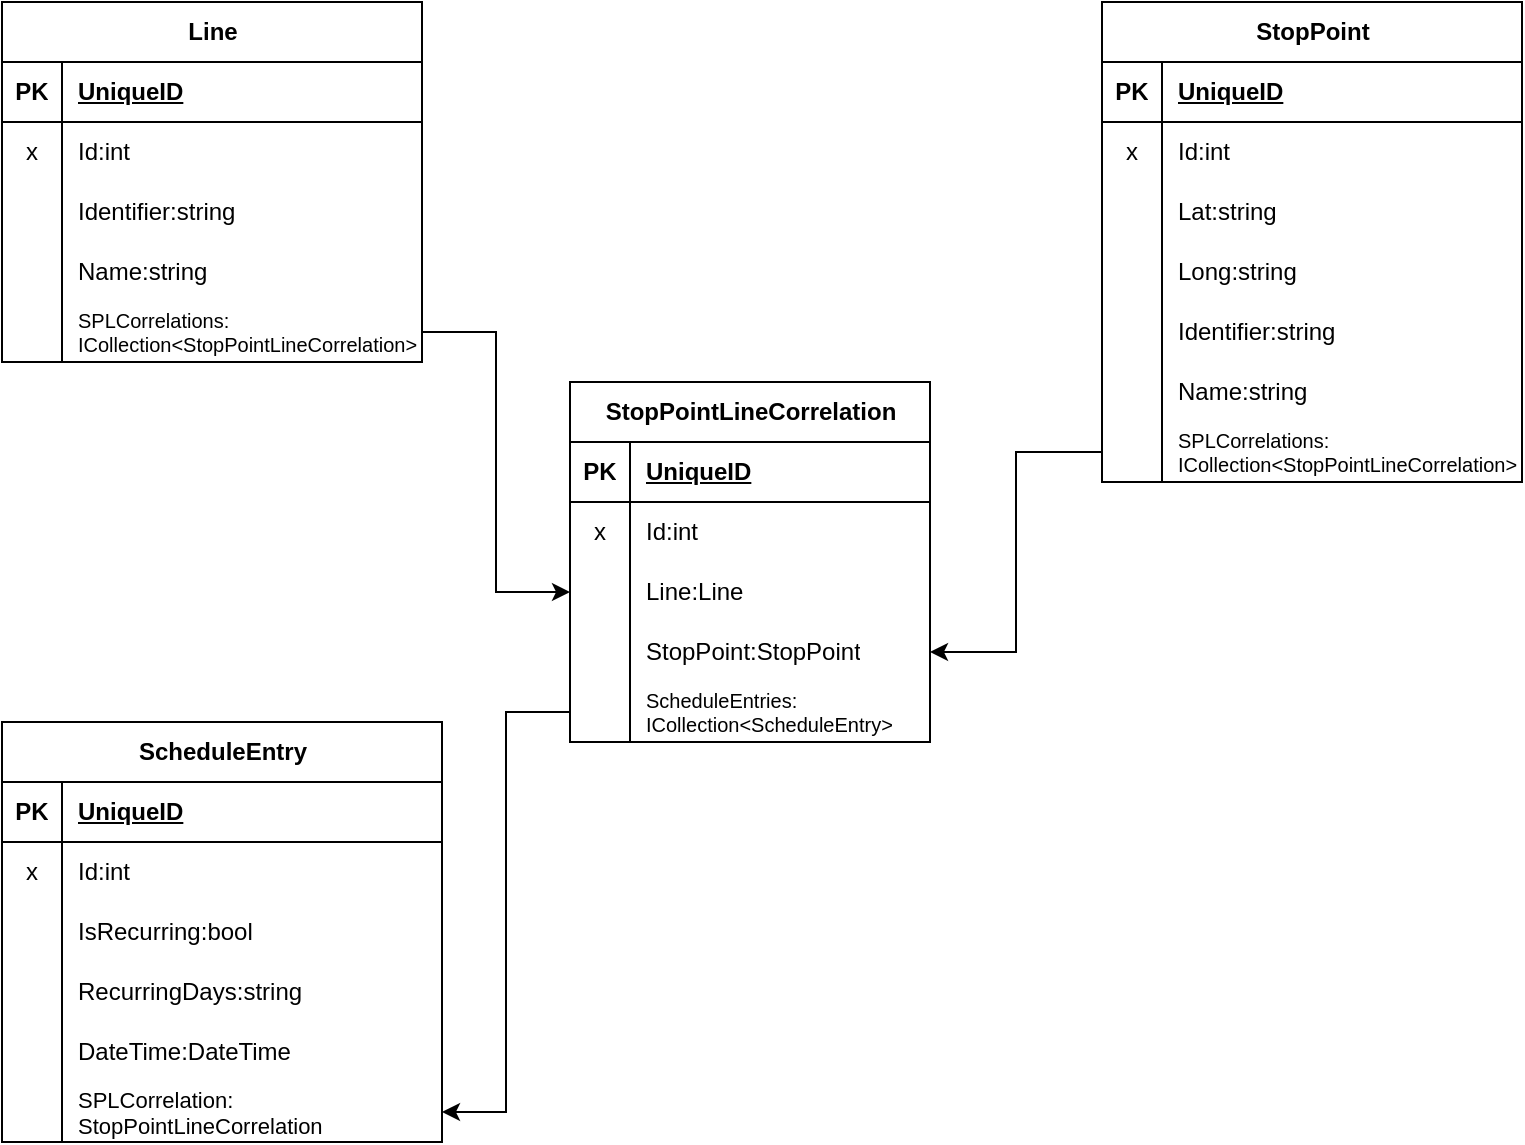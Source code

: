 <mxfile version="22.1.11" type="device">
  <diagram name="EntityFramework" id="KcS4vtkXKLknmHplbqTT">
    <mxGraphModel dx="984" dy="718" grid="1" gridSize="10" guides="1" tooltips="1" connect="1" arrows="1" fold="1" page="1" pageScale="1" pageWidth="827" pageHeight="1169" math="0" shadow="0">
      <root>
        <mxCell id="0" />
        <mxCell id="1" parent="0" />
        <mxCell id="37W5gLfBTWxEyCMmbT6q-1" value="Line" style="shape=table;startSize=30;container=1;collapsible=1;childLayout=tableLayout;fixedRows=1;rowLines=0;fontStyle=1;align=center;resizeLast=1;html=1;" vertex="1" parent="1">
          <mxGeometry x="40" y="120" width="210" height="180" as="geometry" />
        </mxCell>
        <mxCell id="37W5gLfBTWxEyCMmbT6q-2" value="" style="shape=tableRow;horizontal=0;startSize=0;swimlaneHead=0;swimlaneBody=0;fillColor=none;collapsible=0;dropTarget=0;points=[[0,0.5],[1,0.5]];portConstraint=eastwest;top=0;left=0;right=0;bottom=1;" vertex="1" parent="37W5gLfBTWxEyCMmbT6q-1">
          <mxGeometry y="30" width="210" height="30" as="geometry" />
        </mxCell>
        <mxCell id="37W5gLfBTWxEyCMmbT6q-3" value="PK" style="shape=partialRectangle;connectable=0;fillColor=none;top=0;left=0;bottom=0;right=0;fontStyle=1;overflow=hidden;whiteSpace=wrap;html=1;" vertex="1" parent="37W5gLfBTWxEyCMmbT6q-2">
          <mxGeometry width="30" height="30" as="geometry">
            <mxRectangle width="30" height="30" as="alternateBounds" />
          </mxGeometry>
        </mxCell>
        <mxCell id="37W5gLfBTWxEyCMmbT6q-4" value="UniqueID" style="shape=partialRectangle;connectable=0;fillColor=none;top=0;left=0;bottom=0;right=0;align=left;spacingLeft=6;fontStyle=5;overflow=hidden;whiteSpace=wrap;html=1;" vertex="1" parent="37W5gLfBTWxEyCMmbT6q-2">
          <mxGeometry x="30" width="180" height="30" as="geometry">
            <mxRectangle width="180" height="30" as="alternateBounds" />
          </mxGeometry>
        </mxCell>
        <mxCell id="37W5gLfBTWxEyCMmbT6q-5" value="" style="shape=tableRow;horizontal=0;startSize=0;swimlaneHead=0;swimlaneBody=0;fillColor=none;collapsible=0;dropTarget=0;points=[[0,0.5],[1,0.5]];portConstraint=eastwest;top=0;left=0;right=0;bottom=0;" vertex="1" parent="37W5gLfBTWxEyCMmbT6q-1">
          <mxGeometry y="60" width="210" height="30" as="geometry" />
        </mxCell>
        <mxCell id="37W5gLfBTWxEyCMmbT6q-6" value="x" style="shape=partialRectangle;connectable=0;fillColor=none;top=0;left=0;bottom=0;right=0;editable=1;overflow=hidden;whiteSpace=wrap;html=1;" vertex="1" parent="37W5gLfBTWxEyCMmbT6q-5">
          <mxGeometry width="30" height="30" as="geometry">
            <mxRectangle width="30" height="30" as="alternateBounds" />
          </mxGeometry>
        </mxCell>
        <mxCell id="37W5gLfBTWxEyCMmbT6q-7" value="Id:int" style="shape=partialRectangle;connectable=0;fillColor=none;top=0;left=0;bottom=0;right=0;align=left;spacingLeft=6;overflow=hidden;whiteSpace=wrap;html=1;" vertex="1" parent="37W5gLfBTWxEyCMmbT6q-5">
          <mxGeometry x="30" width="180" height="30" as="geometry">
            <mxRectangle width="180" height="30" as="alternateBounds" />
          </mxGeometry>
        </mxCell>
        <mxCell id="37W5gLfBTWxEyCMmbT6q-8" value="" style="shape=tableRow;horizontal=0;startSize=0;swimlaneHead=0;swimlaneBody=0;fillColor=none;collapsible=0;dropTarget=0;points=[[0,0.5],[1,0.5]];portConstraint=eastwest;top=0;left=0;right=0;bottom=0;" vertex="1" parent="37W5gLfBTWxEyCMmbT6q-1">
          <mxGeometry y="90" width="210" height="30" as="geometry" />
        </mxCell>
        <mxCell id="37W5gLfBTWxEyCMmbT6q-9" value="" style="shape=partialRectangle;connectable=0;fillColor=none;top=0;left=0;bottom=0;right=0;editable=1;overflow=hidden;whiteSpace=wrap;html=1;" vertex="1" parent="37W5gLfBTWxEyCMmbT6q-8">
          <mxGeometry width="30" height="30" as="geometry">
            <mxRectangle width="30" height="30" as="alternateBounds" />
          </mxGeometry>
        </mxCell>
        <mxCell id="37W5gLfBTWxEyCMmbT6q-10" value="Identifier:string" style="shape=partialRectangle;connectable=0;fillColor=none;top=0;left=0;bottom=0;right=0;align=left;spacingLeft=6;overflow=hidden;whiteSpace=wrap;html=1;" vertex="1" parent="37W5gLfBTWxEyCMmbT6q-8">
          <mxGeometry x="30" width="180" height="30" as="geometry">
            <mxRectangle width="180" height="30" as="alternateBounds" />
          </mxGeometry>
        </mxCell>
        <mxCell id="37W5gLfBTWxEyCMmbT6q-11" value="" style="shape=tableRow;horizontal=0;startSize=0;swimlaneHead=0;swimlaneBody=0;fillColor=none;collapsible=0;dropTarget=0;points=[[0,0.5],[1,0.5]];portConstraint=eastwest;top=0;left=0;right=0;bottom=0;" vertex="1" parent="37W5gLfBTWxEyCMmbT6q-1">
          <mxGeometry y="120" width="210" height="30" as="geometry" />
        </mxCell>
        <mxCell id="37W5gLfBTWxEyCMmbT6q-12" value="" style="shape=partialRectangle;connectable=0;fillColor=none;top=0;left=0;bottom=0;right=0;editable=1;overflow=hidden;whiteSpace=wrap;html=1;" vertex="1" parent="37W5gLfBTWxEyCMmbT6q-11">
          <mxGeometry width="30" height="30" as="geometry">
            <mxRectangle width="30" height="30" as="alternateBounds" />
          </mxGeometry>
        </mxCell>
        <mxCell id="37W5gLfBTWxEyCMmbT6q-13" value="Name:string" style="shape=partialRectangle;connectable=0;fillColor=none;top=0;left=0;bottom=0;right=0;align=left;spacingLeft=6;overflow=hidden;whiteSpace=wrap;html=1;" vertex="1" parent="37W5gLfBTWxEyCMmbT6q-11">
          <mxGeometry x="30" width="180" height="30" as="geometry">
            <mxRectangle width="180" height="30" as="alternateBounds" />
          </mxGeometry>
        </mxCell>
        <mxCell id="37W5gLfBTWxEyCMmbT6q-107" style="shape=tableRow;horizontal=0;startSize=0;swimlaneHead=0;swimlaneBody=0;fillColor=none;collapsible=0;dropTarget=0;points=[[0,0.5],[1,0.5]];portConstraint=eastwest;top=0;left=0;right=0;bottom=0;" vertex="1" parent="37W5gLfBTWxEyCMmbT6q-1">
          <mxGeometry y="150" width="210" height="30" as="geometry" />
        </mxCell>
        <mxCell id="37W5gLfBTWxEyCMmbT6q-108" style="shape=partialRectangle;connectable=0;fillColor=none;top=0;left=0;bottom=0;right=0;editable=1;overflow=hidden;whiteSpace=wrap;html=1;" vertex="1" parent="37W5gLfBTWxEyCMmbT6q-107">
          <mxGeometry width="30" height="30" as="geometry">
            <mxRectangle width="30" height="30" as="alternateBounds" />
          </mxGeometry>
        </mxCell>
        <mxCell id="37W5gLfBTWxEyCMmbT6q-109" value="SPLCorrelations:&lt;br style=&quot;font-size: 10px;&quot;&gt;ICollection&amp;lt;StopPointLineCorrelation&amp;gt;" style="shape=partialRectangle;connectable=0;fillColor=none;top=0;left=0;bottom=0;right=0;align=left;spacingLeft=6;overflow=hidden;whiteSpace=wrap;html=1;fontSize=10;" vertex="1" parent="37W5gLfBTWxEyCMmbT6q-107">
          <mxGeometry x="30" width="180" height="30" as="geometry">
            <mxRectangle width="180" height="30" as="alternateBounds" />
          </mxGeometry>
        </mxCell>
        <mxCell id="37W5gLfBTWxEyCMmbT6q-14" value="StopPoint" style="shape=table;startSize=30;container=1;collapsible=1;childLayout=tableLayout;fixedRows=1;rowLines=0;fontStyle=1;align=center;resizeLast=1;html=1;" vertex="1" parent="1">
          <mxGeometry x="590" y="120" width="210" height="240" as="geometry" />
        </mxCell>
        <mxCell id="37W5gLfBTWxEyCMmbT6q-15" value="" style="shape=tableRow;horizontal=0;startSize=0;swimlaneHead=0;swimlaneBody=0;fillColor=none;collapsible=0;dropTarget=0;points=[[0,0.5],[1,0.5]];portConstraint=eastwest;top=0;left=0;right=0;bottom=1;" vertex="1" parent="37W5gLfBTWxEyCMmbT6q-14">
          <mxGeometry y="30" width="210" height="30" as="geometry" />
        </mxCell>
        <mxCell id="37W5gLfBTWxEyCMmbT6q-16" value="PK" style="shape=partialRectangle;connectable=0;fillColor=none;top=0;left=0;bottom=0;right=0;fontStyle=1;overflow=hidden;whiteSpace=wrap;html=1;" vertex="1" parent="37W5gLfBTWxEyCMmbT6q-15">
          <mxGeometry width="30" height="30" as="geometry">
            <mxRectangle width="30" height="30" as="alternateBounds" />
          </mxGeometry>
        </mxCell>
        <mxCell id="37W5gLfBTWxEyCMmbT6q-17" value="UniqueID" style="shape=partialRectangle;connectable=0;fillColor=none;top=0;left=0;bottom=0;right=0;align=left;spacingLeft=6;fontStyle=5;overflow=hidden;whiteSpace=wrap;html=1;" vertex="1" parent="37W5gLfBTWxEyCMmbT6q-15">
          <mxGeometry x="30" width="180" height="30" as="geometry">
            <mxRectangle width="180" height="30" as="alternateBounds" />
          </mxGeometry>
        </mxCell>
        <mxCell id="37W5gLfBTWxEyCMmbT6q-18" value="" style="shape=tableRow;horizontal=0;startSize=0;swimlaneHead=0;swimlaneBody=0;fillColor=none;collapsible=0;dropTarget=0;points=[[0,0.5],[1,0.5]];portConstraint=eastwest;top=0;left=0;right=0;bottom=0;" vertex="1" parent="37W5gLfBTWxEyCMmbT6q-14">
          <mxGeometry y="60" width="210" height="30" as="geometry" />
        </mxCell>
        <mxCell id="37W5gLfBTWxEyCMmbT6q-19" value="x" style="shape=partialRectangle;connectable=0;fillColor=none;top=0;left=0;bottom=0;right=0;editable=1;overflow=hidden;whiteSpace=wrap;html=1;" vertex="1" parent="37W5gLfBTWxEyCMmbT6q-18">
          <mxGeometry width="30" height="30" as="geometry">
            <mxRectangle width="30" height="30" as="alternateBounds" />
          </mxGeometry>
        </mxCell>
        <mxCell id="37W5gLfBTWxEyCMmbT6q-20" value="Id:int" style="shape=partialRectangle;connectable=0;fillColor=none;top=0;left=0;bottom=0;right=0;align=left;spacingLeft=6;overflow=hidden;whiteSpace=wrap;html=1;" vertex="1" parent="37W5gLfBTWxEyCMmbT6q-18">
          <mxGeometry x="30" width="180" height="30" as="geometry">
            <mxRectangle width="180" height="30" as="alternateBounds" />
          </mxGeometry>
        </mxCell>
        <mxCell id="37W5gLfBTWxEyCMmbT6q-21" value="" style="shape=tableRow;horizontal=0;startSize=0;swimlaneHead=0;swimlaneBody=0;fillColor=none;collapsible=0;dropTarget=0;points=[[0,0.5],[1,0.5]];portConstraint=eastwest;top=0;left=0;right=0;bottom=0;" vertex="1" parent="37W5gLfBTWxEyCMmbT6q-14">
          <mxGeometry y="90" width="210" height="30" as="geometry" />
        </mxCell>
        <mxCell id="37W5gLfBTWxEyCMmbT6q-22" value="" style="shape=partialRectangle;connectable=0;fillColor=none;top=0;left=0;bottom=0;right=0;editable=1;overflow=hidden;whiteSpace=wrap;html=1;" vertex="1" parent="37W5gLfBTWxEyCMmbT6q-21">
          <mxGeometry width="30" height="30" as="geometry">
            <mxRectangle width="30" height="30" as="alternateBounds" />
          </mxGeometry>
        </mxCell>
        <mxCell id="37W5gLfBTWxEyCMmbT6q-23" value="Lat:string" style="shape=partialRectangle;connectable=0;fillColor=none;top=0;left=0;bottom=0;right=0;align=left;spacingLeft=6;overflow=hidden;whiteSpace=wrap;html=1;" vertex="1" parent="37W5gLfBTWxEyCMmbT6q-21">
          <mxGeometry x="30" width="180" height="30" as="geometry">
            <mxRectangle width="180" height="30" as="alternateBounds" />
          </mxGeometry>
        </mxCell>
        <mxCell id="37W5gLfBTWxEyCMmbT6q-24" value="" style="shape=tableRow;horizontal=0;startSize=0;swimlaneHead=0;swimlaneBody=0;fillColor=none;collapsible=0;dropTarget=0;points=[[0,0.5],[1,0.5]];portConstraint=eastwest;top=0;left=0;right=0;bottom=0;" vertex="1" parent="37W5gLfBTWxEyCMmbT6q-14">
          <mxGeometry y="120" width="210" height="30" as="geometry" />
        </mxCell>
        <mxCell id="37W5gLfBTWxEyCMmbT6q-25" value="" style="shape=partialRectangle;connectable=0;fillColor=none;top=0;left=0;bottom=0;right=0;editable=1;overflow=hidden;whiteSpace=wrap;html=1;" vertex="1" parent="37W5gLfBTWxEyCMmbT6q-24">
          <mxGeometry width="30" height="30" as="geometry">
            <mxRectangle width="30" height="30" as="alternateBounds" />
          </mxGeometry>
        </mxCell>
        <mxCell id="37W5gLfBTWxEyCMmbT6q-26" value="Long:string" style="shape=partialRectangle;connectable=0;fillColor=none;top=0;left=0;bottom=0;right=0;align=left;spacingLeft=6;overflow=hidden;whiteSpace=wrap;html=1;" vertex="1" parent="37W5gLfBTWxEyCMmbT6q-24">
          <mxGeometry x="30" width="180" height="30" as="geometry">
            <mxRectangle width="180" height="30" as="alternateBounds" />
          </mxGeometry>
        </mxCell>
        <mxCell id="37W5gLfBTWxEyCMmbT6q-30" style="shape=tableRow;horizontal=0;startSize=0;swimlaneHead=0;swimlaneBody=0;fillColor=none;collapsible=0;dropTarget=0;points=[[0,0.5],[1,0.5]];portConstraint=eastwest;top=0;left=0;right=0;bottom=0;" vertex="1" parent="37W5gLfBTWxEyCMmbT6q-14">
          <mxGeometry y="150" width="210" height="30" as="geometry" />
        </mxCell>
        <mxCell id="37W5gLfBTWxEyCMmbT6q-31" style="shape=partialRectangle;connectable=0;fillColor=none;top=0;left=0;bottom=0;right=0;editable=1;overflow=hidden;whiteSpace=wrap;html=1;" vertex="1" parent="37W5gLfBTWxEyCMmbT6q-30">
          <mxGeometry width="30" height="30" as="geometry">
            <mxRectangle width="30" height="30" as="alternateBounds" />
          </mxGeometry>
        </mxCell>
        <mxCell id="37W5gLfBTWxEyCMmbT6q-32" value="Identifier:string" style="shape=partialRectangle;connectable=0;fillColor=none;top=0;left=0;bottom=0;right=0;align=left;spacingLeft=6;overflow=hidden;whiteSpace=wrap;html=1;" vertex="1" parent="37W5gLfBTWxEyCMmbT6q-30">
          <mxGeometry x="30" width="180" height="30" as="geometry">
            <mxRectangle width="180" height="30" as="alternateBounds" />
          </mxGeometry>
        </mxCell>
        <mxCell id="37W5gLfBTWxEyCMmbT6q-27" style="shape=tableRow;horizontal=0;startSize=0;swimlaneHead=0;swimlaneBody=0;fillColor=none;collapsible=0;dropTarget=0;points=[[0,0.5],[1,0.5]];portConstraint=eastwest;top=0;left=0;right=0;bottom=0;" vertex="1" parent="37W5gLfBTWxEyCMmbT6q-14">
          <mxGeometry y="180" width="210" height="30" as="geometry" />
        </mxCell>
        <mxCell id="37W5gLfBTWxEyCMmbT6q-28" style="shape=partialRectangle;connectable=0;fillColor=none;top=0;left=0;bottom=0;right=0;editable=1;overflow=hidden;whiteSpace=wrap;html=1;" vertex="1" parent="37W5gLfBTWxEyCMmbT6q-27">
          <mxGeometry width="30" height="30" as="geometry">
            <mxRectangle width="30" height="30" as="alternateBounds" />
          </mxGeometry>
        </mxCell>
        <mxCell id="37W5gLfBTWxEyCMmbT6q-29" value="Name:string" style="shape=partialRectangle;connectable=0;fillColor=none;top=0;left=0;bottom=0;right=0;align=left;spacingLeft=6;overflow=hidden;whiteSpace=wrap;html=1;" vertex="1" parent="37W5gLfBTWxEyCMmbT6q-27">
          <mxGeometry x="30" width="180" height="30" as="geometry">
            <mxRectangle width="180" height="30" as="alternateBounds" />
          </mxGeometry>
        </mxCell>
        <mxCell id="37W5gLfBTWxEyCMmbT6q-111" style="shape=tableRow;horizontal=0;startSize=0;swimlaneHead=0;swimlaneBody=0;fillColor=none;collapsible=0;dropTarget=0;points=[[0,0.5],[1,0.5]];portConstraint=eastwest;top=0;left=0;right=0;bottom=0;" vertex="1" parent="37W5gLfBTWxEyCMmbT6q-14">
          <mxGeometry y="210" width="210" height="30" as="geometry" />
        </mxCell>
        <mxCell id="37W5gLfBTWxEyCMmbT6q-112" style="shape=partialRectangle;connectable=0;fillColor=none;top=0;left=0;bottom=0;right=0;editable=1;overflow=hidden;whiteSpace=wrap;html=1;" vertex="1" parent="37W5gLfBTWxEyCMmbT6q-111">
          <mxGeometry width="30" height="30" as="geometry">
            <mxRectangle width="30" height="30" as="alternateBounds" />
          </mxGeometry>
        </mxCell>
        <mxCell id="37W5gLfBTWxEyCMmbT6q-113" value="SPLCorrelations:&lt;br style=&quot;font-size: 10px;&quot;&gt;ICollection&amp;lt;StopPointLineCorrelation&amp;gt;" style="shape=partialRectangle;connectable=0;fillColor=none;top=0;left=0;bottom=0;right=0;align=left;spacingLeft=6;overflow=hidden;whiteSpace=wrap;html=1;fontSize=10;" vertex="1" parent="37W5gLfBTWxEyCMmbT6q-111">
          <mxGeometry x="30" width="180" height="30" as="geometry">
            <mxRectangle width="180" height="30" as="alternateBounds" />
          </mxGeometry>
        </mxCell>
        <mxCell id="37W5gLfBTWxEyCMmbT6q-72" value="ScheduleEntry" style="shape=table;startSize=30;container=1;collapsible=1;childLayout=tableLayout;fixedRows=1;rowLines=0;fontStyle=1;align=center;resizeLast=1;html=1;" vertex="1" parent="1">
          <mxGeometry x="40" y="480" width="220" height="210" as="geometry" />
        </mxCell>
        <mxCell id="37W5gLfBTWxEyCMmbT6q-73" value="" style="shape=tableRow;horizontal=0;startSize=0;swimlaneHead=0;swimlaneBody=0;fillColor=none;collapsible=0;dropTarget=0;points=[[0,0.5],[1,0.5]];portConstraint=eastwest;top=0;left=0;right=0;bottom=1;" vertex="1" parent="37W5gLfBTWxEyCMmbT6q-72">
          <mxGeometry y="30" width="220" height="30" as="geometry" />
        </mxCell>
        <mxCell id="37W5gLfBTWxEyCMmbT6q-74" value="PK" style="shape=partialRectangle;connectable=0;fillColor=none;top=0;left=0;bottom=0;right=0;fontStyle=1;overflow=hidden;whiteSpace=wrap;html=1;" vertex="1" parent="37W5gLfBTWxEyCMmbT6q-73">
          <mxGeometry width="30" height="30" as="geometry">
            <mxRectangle width="30" height="30" as="alternateBounds" />
          </mxGeometry>
        </mxCell>
        <mxCell id="37W5gLfBTWxEyCMmbT6q-75" value="UniqueID" style="shape=partialRectangle;connectable=0;fillColor=none;top=0;left=0;bottom=0;right=0;align=left;spacingLeft=6;fontStyle=5;overflow=hidden;whiteSpace=wrap;html=1;" vertex="1" parent="37W5gLfBTWxEyCMmbT6q-73">
          <mxGeometry x="30" width="190" height="30" as="geometry">
            <mxRectangle width="190" height="30" as="alternateBounds" />
          </mxGeometry>
        </mxCell>
        <mxCell id="37W5gLfBTWxEyCMmbT6q-76" value="" style="shape=tableRow;horizontal=0;startSize=0;swimlaneHead=0;swimlaneBody=0;fillColor=none;collapsible=0;dropTarget=0;points=[[0,0.5],[1,0.5]];portConstraint=eastwest;top=0;left=0;right=0;bottom=0;" vertex="1" parent="37W5gLfBTWxEyCMmbT6q-72">
          <mxGeometry y="60" width="220" height="30" as="geometry" />
        </mxCell>
        <mxCell id="37W5gLfBTWxEyCMmbT6q-77" value="x" style="shape=partialRectangle;connectable=0;fillColor=none;top=0;left=0;bottom=0;right=0;editable=1;overflow=hidden;whiteSpace=wrap;html=1;" vertex="1" parent="37W5gLfBTWxEyCMmbT6q-76">
          <mxGeometry width="30" height="30" as="geometry">
            <mxRectangle width="30" height="30" as="alternateBounds" />
          </mxGeometry>
        </mxCell>
        <mxCell id="37W5gLfBTWxEyCMmbT6q-78" value="Id:int" style="shape=partialRectangle;connectable=0;fillColor=none;top=0;left=0;bottom=0;right=0;align=left;spacingLeft=6;overflow=hidden;whiteSpace=wrap;html=1;" vertex="1" parent="37W5gLfBTWxEyCMmbT6q-76">
          <mxGeometry x="30" width="190" height="30" as="geometry">
            <mxRectangle width="190" height="30" as="alternateBounds" />
          </mxGeometry>
        </mxCell>
        <mxCell id="37W5gLfBTWxEyCMmbT6q-79" value="" style="shape=tableRow;horizontal=0;startSize=0;swimlaneHead=0;swimlaneBody=0;fillColor=none;collapsible=0;dropTarget=0;points=[[0,0.5],[1,0.5]];portConstraint=eastwest;top=0;left=0;right=0;bottom=0;" vertex="1" parent="37W5gLfBTWxEyCMmbT6q-72">
          <mxGeometry y="90" width="220" height="30" as="geometry" />
        </mxCell>
        <mxCell id="37W5gLfBTWxEyCMmbT6q-80" value="" style="shape=partialRectangle;connectable=0;fillColor=none;top=0;left=0;bottom=0;right=0;editable=1;overflow=hidden;whiteSpace=wrap;html=1;" vertex="1" parent="37W5gLfBTWxEyCMmbT6q-79">
          <mxGeometry width="30" height="30" as="geometry">
            <mxRectangle width="30" height="30" as="alternateBounds" />
          </mxGeometry>
        </mxCell>
        <mxCell id="37W5gLfBTWxEyCMmbT6q-81" value="IsRecurring:bool" style="shape=partialRectangle;connectable=0;fillColor=none;top=0;left=0;bottom=0;right=0;align=left;spacingLeft=6;overflow=hidden;whiteSpace=wrap;html=1;" vertex="1" parent="37W5gLfBTWxEyCMmbT6q-79">
          <mxGeometry x="30" width="190" height="30" as="geometry">
            <mxRectangle width="190" height="30" as="alternateBounds" />
          </mxGeometry>
        </mxCell>
        <mxCell id="37W5gLfBTWxEyCMmbT6q-82" value="" style="shape=tableRow;horizontal=0;startSize=0;swimlaneHead=0;swimlaneBody=0;fillColor=none;collapsible=0;dropTarget=0;points=[[0,0.5],[1,0.5]];portConstraint=eastwest;top=0;left=0;right=0;bottom=0;" vertex="1" parent="37W5gLfBTWxEyCMmbT6q-72">
          <mxGeometry y="120" width="220" height="30" as="geometry" />
        </mxCell>
        <mxCell id="37W5gLfBTWxEyCMmbT6q-83" value="" style="shape=partialRectangle;connectable=0;fillColor=none;top=0;left=0;bottom=0;right=0;editable=1;overflow=hidden;whiteSpace=wrap;html=1;" vertex="1" parent="37W5gLfBTWxEyCMmbT6q-82">
          <mxGeometry width="30" height="30" as="geometry">
            <mxRectangle width="30" height="30" as="alternateBounds" />
          </mxGeometry>
        </mxCell>
        <mxCell id="37W5gLfBTWxEyCMmbT6q-84" value="RecurringDays:string" style="shape=partialRectangle;connectable=0;fillColor=none;top=0;left=0;bottom=0;right=0;align=left;spacingLeft=6;overflow=hidden;whiteSpace=wrap;html=1;" vertex="1" parent="37W5gLfBTWxEyCMmbT6q-82">
          <mxGeometry x="30" width="190" height="30" as="geometry">
            <mxRectangle width="190" height="30" as="alternateBounds" />
          </mxGeometry>
        </mxCell>
        <mxCell id="37W5gLfBTWxEyCMmbT6q-85" style="shape=tableRow;horizontal=0;startSize=0;swimlaneHead=0;swimlaneBody=0;fillColor=none;collapsible=0;dropTarget=0;points=[[0,0.5],[1,0.5]];portConstraint=eastwest;top=0;left=0;right=0;bottom=0;" vertex="1" parent="37W5gLfBTWxEyCMmbT6q-72">
          <mxGeometry y="150" width="220" height="30" as="geometry" />
        </mxCell>
        <mxCell id="37W5gLfBTWxEyCMmbT6q-86" style="shape=partialRectangle;connectable=0;fillColor=none;top=0;left=0;bottom=0;right=0;editable=1;overflow=hidden;whiteSpace=wrap;html=1;" vertex="1" parent="37W5gLfBTWxEyCMmbT6q-85">
          <mxGeometry width="30" height="30" as="geometry">
            <mxRectangle width="30" height="30" as="alternateBounds" />
          </mxGeometry>
        </mxCell>
        <mxCell id="37W5gLfBTWxEyCMmbT6q-87" value="DateTime:DateTime" style="shape=partialRectangle;connectable=0;fillColor=none;top=0;left=0;bottom=0;right=0;align=left;spacingLeft=6;overflow=hidden;whiteSpace=wrap;html=1;" vertex="1" parent="37W5gLfBTWxEyCMmbT6q-85">
          <mxGeometry x="30" width="190" height="30" as="geometry">
            <mxRectangle width="190" height="30" as="alternateBounds" />
          </mxGeometry>
        </mxCell>
        <mxCell id="37W5gLfBTWxEyCMmbT6q-88" style="shape=tableRow;horizontal=0;startSize=0;swimlaneHead=0;swimlaneBody=0;fillColor=none;collapsible=0;dropTarget=0;points=[[0,0.5],[1,0.5]];portConstraint=eastwest;top=0;left=0;right=0;bottom=0;" vertex="1" parent="37W5gLfBTWxEyCMmbT6q-72">
          <mxGeometry y="180" width="220" height="30" as="geometry" />
        </mxCell>
        <mxCell id="37W5gLfBTWxEyCMmbT6q-89" style="shape=partialRectangle;connectable=0;fillColor=none;top=0;left=0;bottom=0;right=0;editable=1;overflow=hidden;whiteSpace=wrap;html=1;" vertex="1" parent="37W5gLfBTWxEyCMmbT6q-88">
          <mxGeometry width="30" height="30" as="geometry">
            <mxRectangle width="30" height="30" as="alternateBounds" />
          </mxGeometry>
        </mxCell>
        <mxCell id="37W5gLfBTWxEyCMmbT6q-90" value="SPLCorrelation:&lt;br&gt;StopPointLineCorrelation" style="shape=partialRectangle;connectable=0;fillColor=none;top=0;left=0;bottom=0;right=0;align=left;spacingLeft=6;overflow=hidden;whiteSpace=wrap;html=1;fontSize=11;" vertex="1" parent="37W5gLfBTWxEyCMmbT6q-88">
          <mxGeometry x="30" width="190" height="30" as="geometry">
            <mxRectangle width="190" height="30" as="alternateBounds" />
          </mxGeometry>
        </mxCell>
        <mxCell id="37W5gLfBTWxEyCMmbT6q-91" value="StopPointLineCorrelation" style="shape=table;startSize=30;container=1;collapsible=1;childLayout=tableLayout;fixedRows=1;rowLines=0;fontStyle=1;align=center;resizeLast=1;html=1;" vertex="1" parent="1">
          <mxGeometry x="324" y="310" width="180" height="180" as="geometry" />
        </mxCell>
        <mxCell id="37W5gLfBTWxEyCMmbT6q-92" value="" style="shape=tableRow;horizontal=0;startSize=0;swimlaneHead=0;swimlaneBody=0;fillColor=none;collapsible=0;dropTarget=0;points=[[0,0.5],[1,0.5]];portConstraint=eastwest;top=0;left=0;right=0;bottom=1;" vertex="1" parent="37W5gLfBTWxEyCMmbT6q-91">
          <mxGeometry y="30" width="180" height="30" as="geometry" />
        </mxCell>
        <mxCell id="37W5gLfBTWxEyCMmbT6q-93" value="PK" style="shape=partialRectangle;connectable=0;fillColor=none;top=0;left=0;bottom=0;right=0;fontStyle=1;overflow=hidden;whiteSpace=wrap;html=1;" vertex="1" parent="37W5gLfBTWxEyCMmbT6q-92">
          <mxGeometry width="30" height="30" as="geometry">
            <mxRectangle width="30" height="30" as="alternateBounds" />
          </mxGeometry>
        </mxCell>
        <mxCell id="37W5gLfBTWxEyCMmbT6q-94" value="UniqueID" style="shape=partialRectangle;connectable=0;fillColor=none;top=0;left=0;bottom=0;right=0;align=left;spacingLeft=6;fontStyle=5;overflow=hidden;whiteSpace=wrap;html=1;" vertex="1" parent="37W5gLfBTWxEyCMmbT6q-92">
          <mxGeometry x="30" width="150" height="30" as="geometry">
            <mxRectangle width="150" height="30" as="alternateBounds" />
          </mxGeometry>
        </mxCell>
        <mxCell id="37W5gLfBTWxEyCMmbT6q-95" value="" style="shape=tableRow;horizontal=0;startSize=0;swimlaneHead=0;swimlaneBody=0;fillColor=none;collapsible=0;dropTarget=0;points=[[0,0.5],[1,0.5]];portConstraint=eastwest;top=0;left=0;right=0;bottom=0;" vertex="1" parent="37W5gLfBTWxEyCMmbT6q-91">
          <mxGeometry y="60" width="180" height="30" as="geometry" />
        </mxCell>
        <mxCell id="37W5gLfBTWxEyCMmbT6q-96" value="x" style="shape=partialRectangle;connectable=0;fillColor=none;top=0;left=0;bottom=0;right=0;editable=1;overflow=hidden;whiteSpace=wrap;html=1;" vertex="1" parent="37W5gLfBTWxEyCMmbT6q-95">
          <mxGeometry width="30" height="30" as="geometry">
            <mxRectangle width="30" height="30" as="alternateBounds" />
          </mxGeometry>
        </mxCell>
        <mxCell id="37W5gLfBTWxEyCMmbT6q-97" value="Id:int" style="shape=partialRectangle;connectable=0;fillColor=none;top=0;left=0;bottom=0;right=0;align=left;spacingLeft=6;overflow=hidden;whiteSpace=wrap;html=1;" vertex="1" parent="37W5gLfBTWxEyCMmbT6q-95">
          <mxGeometry x="30" width="150" height="30" as="geometry">
            <mxRectangle width="150" height="30" as="alternateBounds" />
          </mxGeometry>
        </mxCell>
        <mxCell id="37W5gLfBTWxEyCMmbT6q-98" value="" style="shape=tableRow;horizontal=0;startSize=0;swimlaneHead=0;swimlaneBody=0;fillColor=none;collapsible=0;dropTarget=0;points=[[0,0.5],[1,0.5]];portConstraint=eastwest;top=0;left=0;right=0;bottom=0;" vertex="1" parent="37W5gLfBTWxEyCMmbT6q-91">
          <mxGeometry y="90" width="180" height="30" as="geometry" />
        </mxCell>
        <mxCell id="37W5gLfBTWxEyCMmbT6q-99" value="" style="shape=partialRectangle;connectable=0;fillColor=none;top=0;left=0;bottom=0;right=0;editable=1;overflow=hidden;whiteSpace=wrap;html=1;" vertex="1" parent="37W5gLfBTWxEyCMmbT6q-98">
          <mxGeometry width="30" height="30" as="geometry">
            <mxRectangle width="30" height="30" as="alternateBounds" />
          </mxGeometry>
        </mxCell>
        <mxCell id="37W5gLfBTWxEyCMmbT6q-100" value="Line:Line" style="shape=partialRectangle;connectable=0;fillColor=none;top=0;left=0;bottom=0;right=0;align=left;spacingLeft=6;overflow=hidden;whiteSpace=wrap;html=1;" vertex="1" parent="37W5gLfBTWxEyCMmbT6q-98">
          <mxGeometry x="30" width="150" height="30" as="geometry">
            <mxRectangle width="150" height="30" as="alternateBounds" />
          </mxGeometry>
        </mxCell>
        <mxCell id="37W5gLfBTWxEyCMmbT6q-101" value="" style="shape=tableRow;horizontal=0;startSize=0;swimlaneHead=0;swimlaneBody=0;fillColor=none;collapsible=0;dropTarget=0;points=[[0,0.5],[1,0.5]];portConstraint=eastwest;top=0;left=0;right=0;bottom=0;" vertex="1" parent="37W5gLfBTWxEyCMmbT6q-91">
          <mxGeometry y="120" width="180" height="30" as="geometry" />
        </mxCell>
        <mxCell id="37W5gLfBTWxEyCMmbT6q-102" value="" style="shape=partialRectangle;connectable=0;fillColor=none;top=0;left=0;bottom=0;right=0;editable=1;overflow=hidden;whiteSpace=wrap;html=1;" vertex="1" parent="37W5gLfBTWxEyCMmbT6q-101">
          <mxGeometry width="30" height="30" as="geometry">
            <mxRectangle width="30" height="30" as="alternateBounds" />
          </mxGeometry>
        </mxCell>
        <mxCell id="37W5gLfBTWxEyCMmbT6q-103" value="StopPoint:StopPoint" style="shape=partialRectangle;connectable=0;fillColor=none;top=0;left=0;bottom=0;right=0;align=left;spacingLeft=6;overflow=hidden;whiteSpace=wrap;html=1;" vertex="1" parent="37W5gLfBTWxEyCMmbT6q-101">
          <mxGeometry x="30" width="150" height="30" as="geometry">
            <mxRectangle width="150" height="30" as="alternateBounds" />
          </mxGeometry>
        </mxCell>
        <mxCell id="37W5gLfBTWxEyCMmbT6q-104" style="shape=tableRow;horizontal=0;startSize=0;swimlaneHead=0;swimlaneBody=0;fillColor=none;collapsible=0;dropTarget=0;points=[[0,0.5],[1,0.5]];portConstraint=eastwest;top=0;left=0;right=0;bottom=0;" vertex="1" parent="37W5gLfBTWxEyCMmbT6q-91">
          <mxGeometry y="150" width="180" height="30" as="geometry" />
        </mxCell>
        <mxCell id="37W5gLfBTWxEyCMmbT6q-105" style="shape=partialRectangle;connectable=0;fillColor=none;top=0;left=0;bottom=0;right=0;editable=1;overflow=hidden;whiteSpace=wrap;html=1;" vertex="1" parent="37W5gLfBTWxEyCMmbT6q-104">
          <mxGeometry width="30" height="30" as="geometry">
            <mxRectangle width="30" height="30" as="alternateBounds" />
          </mxGeometry>
        </mxCell>
        <mxCell id="37W5gLfBTWxEyCMmbT6q-106" value="ScheduleEntries:&lt;br style=&quot;font-size: 10px;&quot;&gt;ICollection&amp;lt;ScheduleEntry&amp;gt;" style="shape=partialRectangle;connectable=0;fillColor=none;top=0;left=0;bottom=0;right=0;align=left;spacingLeft=6;overflow=hidden;whiteSpace=wrap;html=1;fontSize=10;" vertex="1" parent="37W5gLfBTWxEyCMmbT6q-104">
          <mxGeometry x="30" width="150" height="30" as="geometry">
            <mxRectangle width="150" height="30" as="alternateBounds" />
          </mxGeometry>
        </mxCell>
        <mxCell id="37W5gLfBTWxEyCMmbT6q-110" style="edgeStyle=orthogonalEdgeStyle;rounded=0;orthogonalLoop=1;jettySize=auto;html=1;exitX=1;exitY=0.5;exitDx=0;exitDy=0;" edge="1" parent="1" source="37W5gLfBTWxEyCMmbT6q-107" target="37W5gLfBTWxEyCMmbT6q-98">
          <mxGeometry relative="1" as="geometry" />
        </mxCell>
        <mxCell id="37W5gLfBTWxEyCMmbT6q-114" style="edgeStyle=orthogonalEdgeStyle;rounded=0;orthogonalLoop=1;jettySize=auto;html=1;exitX=0;exitY=0.5;exitDx=0;exitDy=0;" edge="1" parent="1" source="37W5gLfBTWxEyCMmbT6q-111" target="37W5gLfBTWxEyCMmbT6q-101">
          <mxGeometry relative="1" as="geometry" />
        </mxCell>
        <mxCell id="37W5gLfBTWxEyCMmbT6q-115" style="edgeStyle=orthogonalEdgeStyle;rounded=0;orthogonalLoop=1;jettySize=auto;html=1;exitX=0;exitY=0.5;exitDx=0;exitDy=0;" edge="1" parent="1" source="37W5gLfBTWxEyCMmbT6q-104" target="37W5gLfBTWxEyCMmbT6q-88">
          <mxGeometry relative="1" as="geometry" />
        </mxCell>
      </root>
    </mxGraphModel>
  </diagram>
</mxfile>
